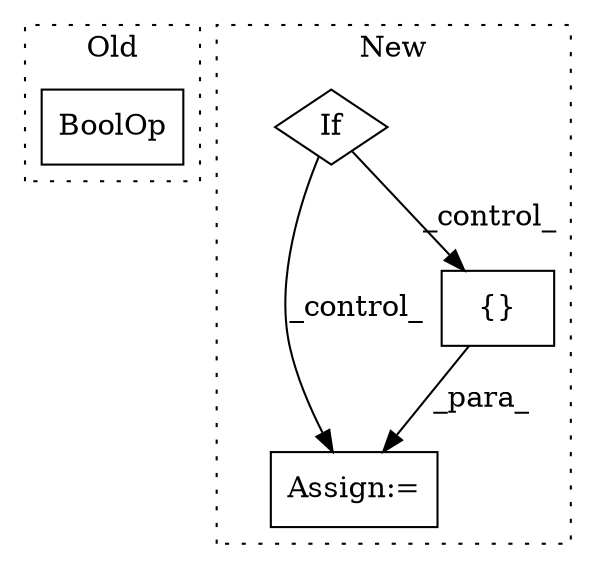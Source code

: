 digraph G {
subgraph cluster0 {
1 [label="BoolOp" a="72" s="10372" l="42" shape="box"];
label = "Old";
style="dotted";
}
subgraph cluster1 {
2 [label="If" a="96" s="10586,10625" l="2,14" shape="diamond"];
3 [label="Assign:=" a="68" s="10750" l="3" shape="box"];
4 [label="{}" a="59" s="10753,10758" l="1,0" shape="box"];
label = "New";
style="dotted";
}
2 -> 3 [label="_control_"];
2 -> 4 [label="_control_"];
4 -> 3 [label="_para_"];
}